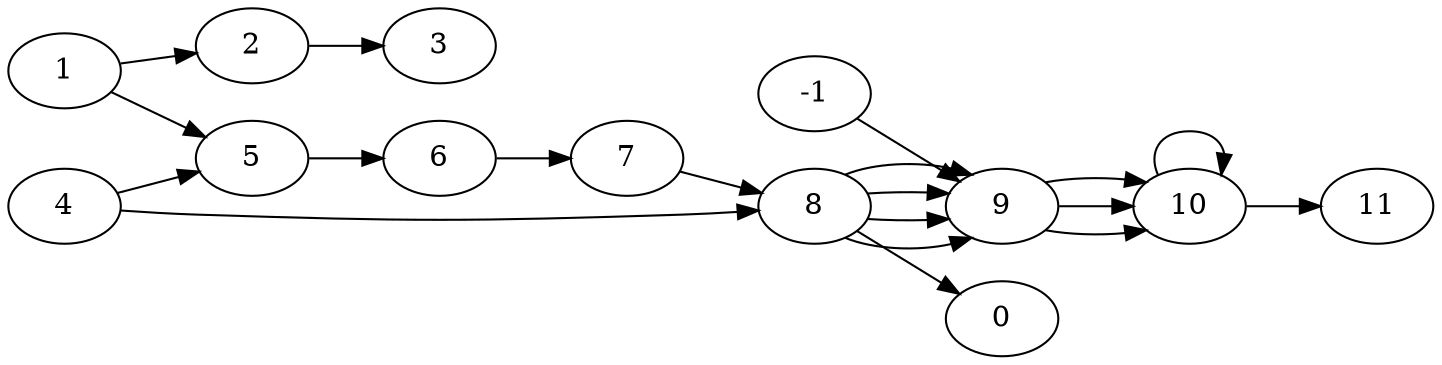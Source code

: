 digraph G { 
 rankdir = "LR"
"1"->"2"
"1"->"5"
"2"->"3"
"4"->"5"
"5"->"6"
"6"->"7"
"7"->"8"
"4"->"8"
"8"->"9"
"8"->"0"
"-1"->"9"
"8"->"9"
"9"->"10"
"8"->"9"
"9"->"10"
"8"->"9"
"9"->"10"
"10"->"11"
"10"->"10"

}
